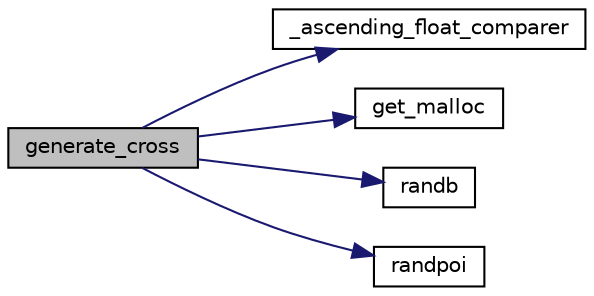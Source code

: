 digraph "generate_cross"
{
 // LATEX_PDF_SIZE
  edge [fontname="Helvetica",fontsize="10",labelfontname="Helvetica",labelfontsize="10"];
  node [fontname="Helvetica",fontsize="10",shape=record];
  rankdir="LR";
  Node1 [label="generate_cross",height=0.2,width=0.4,color="black", fillcolor="grey75", style="filled", fontcolor="black",tooltip="Get the alleles of the outcome of crossing two genotypes."];
  Node1 -> Node2 [color="midnightblue",fontsize="10",style="solid",fontname="Helvetica"];
  Node2 [label="_ascending_float_comparer",height=0.2,width=0.4,color="black", fillcolor="white", style="filled",URL="$group__supporters.html#ga3744bc6f3fcb52952d520029055e8af8",tooltip="Comparator function for qsort."];
  Node1 -> Node3 [color="midnightblue",fontsize="10",style="solid",fontname="Helvetica"];
  Node3 [label="get_malloc",height=0.2,width=0.4,color="black", fillcolor="white", style="filled",URL="$group__supporters.html#ga08d9e7703e6779d2122baa4309fca0ab",tooltip="Replace calls to malloc direct with this function, which errors and exits with status 2 if memory all..."];
  Node1 -> Node4 [color="midnightblue",fontsize="10",style="solid",fontname="Helvetica"];
  Node4 [label="randb",height=0.2,width=0.4,color="black", fillcolor="white", style="filled",URL="$group__maths.html#gad4e0f7934e82157e3115f8df7aec01f0",tooltip="Generates randomly one of 0 or 1, by splitting the output of rand() in half."];
  Node1 -> Node5 [color="midnightblue",fontsize="10",style="solid",fontname="Helvetica"];
  Node5 [label="randpoi",height=0.2,width=0.4,color="black", fillcolor="white", style="filled",URL="$group__maths.html#ga7d9dbe538d6fb096af14c3163c98e800",tooltip="Generates randomly a number from the Poisson distribution with parameter lambda, using the Knuth appr..."];
}
